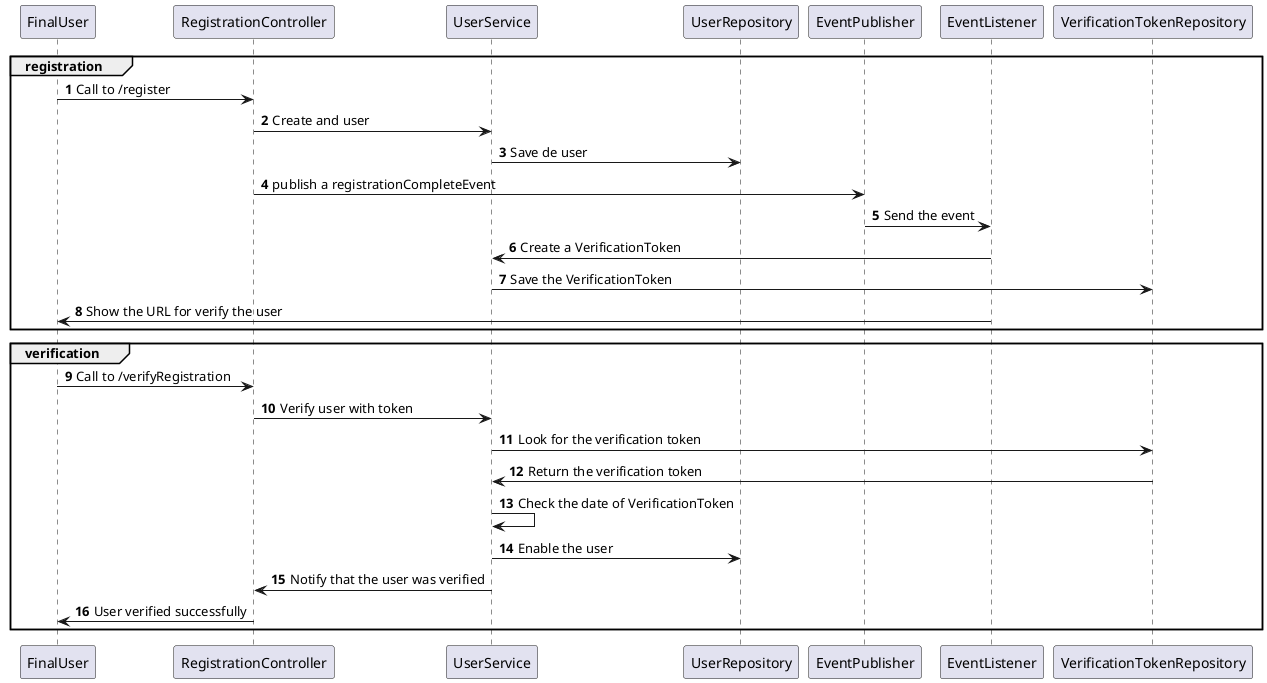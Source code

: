 @startuml
'https://plantuml.com/sequence-diagram

autonumber
group registration
FinalUser -> RegistrationController: Call to /register
RegistrationController -> UserService: Create and user
UserService -> UserRepository: Save de user
RegistrationController -> EventPublisher: publish a registrationCompleteEvent
EventPublisher -> EventListener: Send the event
EventListener -> UserService: Create a VerificationToken
UserService -> VerificationTokenRepository: Save the VerificationToken
EventListener -> FinalUser: Show the URL for verify the user
end
group verification
FinalUser -> RegistrationController: Call to /verifyRegistration
RegistrationController -> UserService: Verify user with token
UserService -> VerificationTokenRepository: Look for the verification token
VerificationTokenRepository -> UserService: Return the verification token
UserService -> UserService : Check the date of VerificationToken
UserService -> UserRepository: Enable the user
UserService -> RegistrationController: Notify that the user was verified
RegistrationController -> FinalUser: User verified successfully
end
@enduml